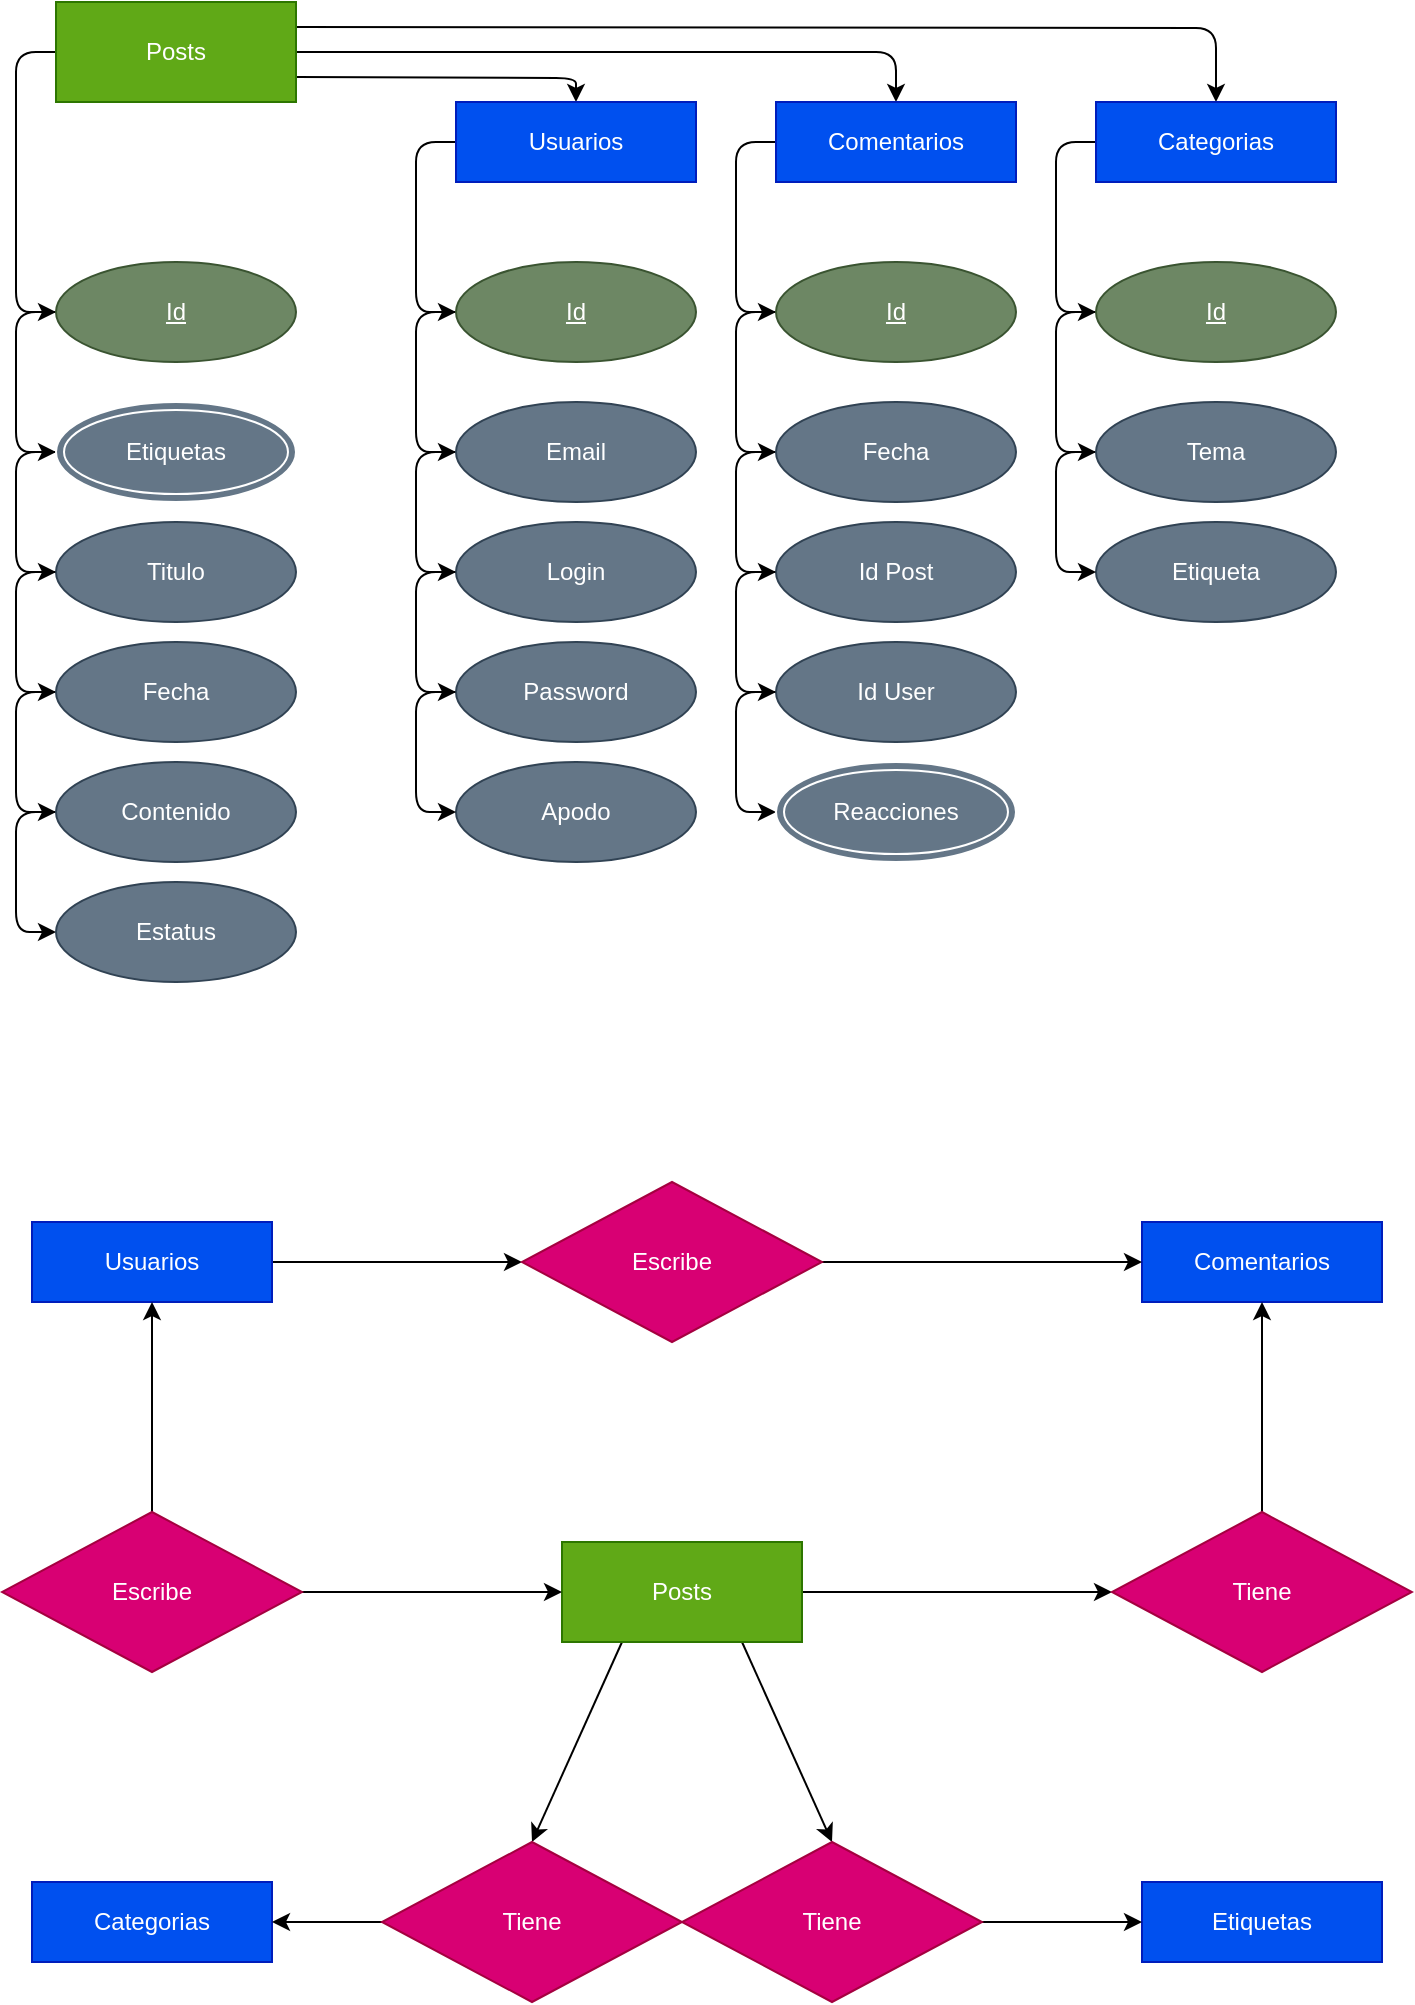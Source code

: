 <mxfile>
    <diagram id="MlHMSxETLu6Jz-4tal9f" name="Page-1">
        <mxGraphModel dx="1066" dy="1564" grid="1" gridSize="10" guides="1" tooltips="1" connect="1" arrows="1" fold="1" page="1" pageScale="1" pageWidth="850" pageHeight="1100" math="0" shadow="0">
            <root>
                <mxCell id="0"/>
                <mxCell id="1" parent="0"/>
                <mxCell id="7" style="edgeStyle=none;html=1;exitX=1;exitY=0.25;exitDx=0;exitDy=0;entryX=0.5;entryY=0;entryDx=0;entryDy=0;" parent="1" source="2" target="6" edge="1">
                    <mxGeometry relative="1" as="geometry">
                        <mxPoint x="787" y="60" as="targetPoint"/>
                        <Array as="points">
                            <mxPoint x="687" y="43"/>
                        </Array>
                    </mxGeometry>
                </mxCell>
                <mxCell id="10" style="edgeStyle=none;html=1;exitX=1;exitY=0.5;exitDx=0;exitDy=0;entryX=0.5;entryY=0;entryDx=0;entryDy=0;" parent="1" source="2" target="4" edge="1">
                    <mxGeometry relative="1" as="geometry">
                        <Array as="points">
                            <mxPoint x="527" y="55"/>
                        </Array>
                    </mxGeometry>
                </mxCell>
                <mxCell id="11" style="edgeStyle=none;html=1;exitX=1;exitY=0.75;exitDx=0;exitDy=0;entryX=0.5;entryY=0;entryDx=0;entryDy=0;" parent="1" source="2" target="3" edge="1">
                    <mxGeometry relative="1" as="geometry">
                        <Array as="points">
                            <mxPoint x="367" y="68"/>
                        </Array>
                    </mxGeometry>
                </mxCell>
                <mxCell id="17" style="edgeStyle=none;html=1;exitX=0;exitY=0.5;exitDx=0;exitDy=0;entryX=0;entryY=0.5;entryDx=0;entryDy=0;" parent="1" source="2" target="12" edge="1">
                    <mxGeometry relative="1" as="geometry">
                        <Array as="points">
                            <mxPoint x="87" y="55"/>
                            <mxPoint x="87" y="185"/>
                        </Array>
                    </mxGeometry>
                </mxCell>
                <mxCell id="2" value="Posts" style="rounded=0;whiteSpace=wrap;html=1;fillColor=#60a917;fontColor=#ffffff;strokeColor=#2D7600;" parent="1" vertex="1">
                    <mxGeometry x="107" y="30" width="120" height="50" as="geometry"/>
                </mxCell>
                <mxCell id="16" style="edgeStyle=none;html=1;exitX=0;exitY=0.5;exitDx=0;exitDy=0;entryX=0;entryY=0.5;entryDx=0;entryDy=0;" parent="1" source="3" target="13" edge="1">
                    <mxGeometry relative="1" as="geometry">
                        <Array as="points">
                            <mxPoint x="287" y="100"/>
                            <mxPoint x="287" y="185"/>
                        </Array>
                    </mxGeometry>
                </mxCell>
                <mxCell id="3" value="Usuarios" style="rounded=0;whiteSpace=wrap;html=1;fillColor=#0050ef;fontColor=#ffffff;strokeColor=#001DBC;" parent="1" vertex="1">
                    <mxGeometry x="307" y="80" width="120" height="40" as="geometry"/>
                </mxCell>
                <mxCell id="40" style="edgeStyle=none;html=1;exitX=0;exitY=0.5;exitDx=0;exitDy=0;entryX=0;entryY=0.5;entryDx=0;entryDy=0;" parent="1" source="4" target="14" edge="1">
                    <mxGeometry relative="1" as="geometry">
                        <Array as="points">
                            <mxPoint x="447" y="100"/>
                            <mxPoint x="447" y="185"/>
                        </Array>
                    </mxGeometry>
                </mxCell>
                <mxCell id="4" value="Comentarios" style="rounded=0;whiteSpace=wrap;html=1;fillColor=#0050ef;fontColor=#ffffff;strokeColor=#001DBC;" parent="1" vertex="1">
                    <mxGeometry x="467" y="80" width="120" height="40" as="geometry"/>
                </mxCell>
                <mxCell id="45" style="edgeStyle=none;html=1;exitX=0;exitY=0.5;exitDx=0;exitDy=0;entryX=0;entryY=0.5;entryDx=0;entryDy=0;" parent="1" source="6" target="15" edge="1">
                    <mxGeometry relative="1" as="geometry">
                        <Array as="points">
                            <mxPoint x="607" y="100"/>
                            <mxPoint x="607" y="185"/>
                        </Array>
                    </mxGeometry>
                </mxCell>
                <mxCell id="6" value="Categorias" style="rounded=0;whiteSpace=wrap;html=1;fillColor=#0050ef;fontColor=#ffffff;strokeColor=#001DBC;" parent="1" vertex="1">
                    <mxGeometry x="627" y="80" width="120" height="40" as="geometry"/>
                </mxCell>
                <mxCell id="48" style="edgeStyle=none;html=1;exitX=0;exitY=0.5;exitDx=0;exitDy=0;entryX=0;entryY=0.5;entryDx=0;entryDy=0;" parent="1" source="12" target="38" edge="1">
                    <mxGeometry relative="1" as="geometry">
                        <Array as="points">
                            <mxPoint x="87" y="185"/>
                            <mxPoint x="87" y="255"/>
                        </Array>
                    </mxGeometry>
                </mxCell>
                <mxCell id="12" value="&lt;u&gt;Id&lt;/u&gt;" style="ellipse;whiteSpace=wrap;html=1;fillColor=#6d8764;fontColor=#ffffff;strokeColor=#3A5431;" parent="1" vertex="1">
                    <mxGeometry x="107" y="160" width="120" height="50" as="geometry"/>
                </mxCell>
                <mxCell id="33" style="edgeStyle=none;html=1;exitX=0;exitY=0.5;exitDx=0;exitDy=0;entryX=0;entryY=0.5;entryDx=0;entryDy=0;" parent="1" source="13" target="31" edge="1">
                    <mxGeometry relative="1" as="geometry">
                        <Array as="points">
                            <mxPoint x="287" y="185"/>
                            <mxPoint x="287" y="255"/>
                        </Array>
                    </mxGeometry>
                </mxCell>
                <mxCell id="13" value="&lt;u&gt;Id&lt;/u&gt;" style="ellipse;whiteSpace=wrap;html=1;fillColor=#6d8764;fontColor=#ffffff;strokeColor=#3A5431;" parent="1" vertex="1">
                    <mxGeometry x="307" y="160" width="120" height="50" as="geometry"/>
                </mxCell>
                <mxCell id="41" style="edgeStyle=none;html=1;exitX=0;exitY=0.5;exitDx=0;exitDy=0;entryX=0;entryY=0.5;entryDx=0;entryDy=0;" parent="1" source="14" target="27" edge="1">
                    <mxGeometry relative="1" as="geometry">
                        <Array as="points">
                            <mxPoint x="447" y="185"/>
                            <mxPoint x="447" y="255"/>
                        </Array>
                    </mxGeometry>
                </mxCell>
                <mxCell id="14" value="&lt;u&gt;Id&lt;/u&gt;" style="ellipse;whiteSpace=wrap;html=1;fillColor=#6d8764;fontColor=#ffffff;strokeColor=#3A5431;" parent="1" vertex="1">
                    <mxGeometry x="467" y="160" width="120" height="50" as="geometry"/>
                </mxCell>
                <mxCell id="46" style="edgeStyle=none;html=1;exitX=0;exitY=0.5;exitDx=0;exitDy=0;entryX=0;entryY=0.5;entryDx=0;entryDy=0;" parent="1" source="15" target="23" edge="1">
                    <mxGeometry relative="1" as="geometry">
                        <Array as="points">
                            <mxPoint x="607" y="185"/>
                            <mxPoint x="607" y="255"/>
                        </Array>
                    </mxGeometry>
                </mxCell>
                <mxCell id="15" value="&lt;u&gt;Id&lt;/u&gt;" style="ellipse;whiteSpace=wrap;html=1;fillColor=#6d8764;fontColor=#ffffff;strokeColor=#3A5431;" parent="1" vertex="1">
                    <mxGeometry x="627" y="160" width="120" height="50" as="geometry"/>
                </mxCell>
                <mxCell id="50" style="edgeStyle=none;html=1;exitX=0;exitY=0.5;exitDx=0;exitDy=0;entryX=0;entryY=0.5;entryDx=0;entryDy=0;" parent="1" source="19" target="20" edge="1">
                    <mxGeometry relative="1" as="geometry">
                        <Array as="points">
                            <mxPoint x="87" y="315"/>
                            <mxPoint x="87" y="375"/>
                        </Array>
                    </mxGeometry>
                </mxCell>
                <mxCell id="19" value="Titulo" style="ellipse;whiteSpace=wrap;html=1;fillColor=#647687;fontColor=#ffffff;strokeColor=#314354;" parent="1" vertex="1">
                    <mxGeometry x="107" y="290" width="120" height="50" as="geometry"/>
                </mxCell>
                <mxCell id="51" style="edgeStyle=none;html=1;exitX=0;exitY=0.5;exitDx=0;exitDy=0;entryX=0;entryY=0.5;entryDx=0;entryDy=0;" parent="1" source="20" target="21" edge="1">
                    <mxGeometry relative="1" as="geometry">
                        <Array as="points">
                            <mxPoint x="87" y="375"/>
                            <mxPoint x="87" y="435"/>
                        </Array>
                    </mxGeometry>
                </mxCell>
                <mxCell id="20" value="Fecha" style="ellipse;whiteSpace=wrap;html=1;fillColor=#647687;fontColor=#ffffff;strokeColor=#314354;" parent="1" vertex="1">
                    <mxGeometry x="107" y="350" width="120" height="50" as="geometry"/>
                </mxCell>
                <mxCell id="52" style="edgeStyle=none;html=1;exitX=0;exitY=0.5;exitDx=0;exitDy=0;entryX=0;entryY=0.5;entryDx=0;entryDy=0;" parent="1" source="21" target="37" edge="1">
                    <mxGeometry relative="1" as="geometry">
                        <Array as="points">
                            <mxPoint x="87" y="435"/>
                            <mxPoint x="87" y="495"/>
                        </Array>
                    </mxGeometry>
                </mxCell>
                <mxCell id="21" value="Contenido" style="ellipse;whiteSpace=wrap;html=1;fillColor=#647687;fontColor=#ffffff;strokeColor=#314354;" parent="1" vertex="1">
                    <mxGeometry x="107" y="410" width="120" height="50" as="geometry"/>
                </mxCell>
                <mxCell id="22" value="Etiqueta" style="ellipse;whiteSpace=wrap;html=1;fillColor=#647687;fontColor=#ffffff;strokeColor=#314354;" parent="1" vertex="1">
                    <mxGeometry x="627" y="290" width="120" height="50" as="geometry"/>
                </mxCell>
                <mxCell id="47" style="edgeStyle=none;html=1;exitX=0;exitY=0.5;exitDx=0;exitDy=0;entryX=0;entryY=0.5;entryDx=0;entryDy=0;" parent="1" source="23" target="22" edge="1">
                    <mxGeometry relative="1" as="geometry">
                        <Array as="points">
                            <mxPoint x="607" y="255"/>
                            <mxPoint x="607" y="315"/>
                        </Array>
                    </mxGeometry>
                </mxCell>
                <mxCell id="23" value="Tema" style="ellipse;whiteSpace=wrap;html=1;fillColor=#647687;fontColor=#ffffff;strokeColor=#314354;" parent="1" vertex="1">
                    <mxGeometry x="627" y="230" width="120" height="50" as="geometry"/>
                </mxCell>
                <mxCell id="44" style="edgeStyle=none;html=1;exitX=0;exitY=0.5;exitDx=0;exitDy=0;entryX=0;entryY=0.5;entryDx=0;entryDy=0;" parent="1" source="25" target="39" edge="1">
                    <mxGeometry relative="1" as="geometry">
                        <Array as="points">
                            <mxPoint x="447" y="375"/>
                            <mxPoint x="447" y="435"/>
                        </Array>
                    </mxGeometry>
                </mxCell>
                <mxCell id="25" value="Id User" style="ellipse;whiteSpace=wrap;html=1;fillColor=#647687;fontColor=#ffffff;strokeColor=#314354;" parent="1" vertex="1">
                    <mxGeometry x="467" y="350" width="120" height="50" as="geometry"/>
                </mxCell>
                <mxCell id="43" style="edgeStyle=none;html=1;exitX=0;exitY=0.5;exitDx=0;exitDy=0;entryX=0;entryY=0.5;entryDx=0;entryDy=0;" parent="1" source="26" target="25" edge="1">
                    <mxGeometry relative="1" as="geometry">
                        <Array as="points">
                            <mxPoint x="447" y="315"/>
                            <mxPoint x="447" y="375"/>
                        </Array>
                    </mxGeometry>
                </mxCell>
                <mxCell id="26" value="Id Post" style="ellipse;whiteSpace=wrap;html=1;fillColor=#647687;fontColor=#ffffff;strokeColor=#314354;" parent="1" vertex="1">
                    <mxGeometry x="467" y="290" width="120" height="50" as="geometry"/>
                </mxCell>
                <mxCell id="42" style="edgeStyle=none;html=1;exitX=0;exitY=0.5;exitDx=0;exitDy=0;entryX=0;entryY=0.5;entryDx=0;entryDy=0;" parent="1" source="27" target="26" edge="1">
                    <mxGeometry relative="1" as="geometry">
                        <Array as="points">
                            <mxPoint x="447" y="255"/>
                            <mxPoint x="447" y="315"/>
                        </Array>
                    </mxGeometry>
                </mxCell>
                <mxCell id="27" value="Fecha" style="ellipse;whiteSpace=wrap;html=1;fillColor=#647687;fontColor=#ffffff;strokeColor=#314354;" parent="1" vertex="1">
                    <mxGeometry x="467" y="230" width="120" height="50" as="geometry"/>
                </mxCell>
                <mxCell id="28" value="Apodo" style="ellipse;whiteSpace=wrap;html=1;fillColor=#647687;fontColor=#ffffff;strokeColor=#314354;" parent="1" vertex="1">
                    <mxGeometry x="307" y="410" width="120" height="50" as="geometry"/>
                </mxCell>
                <mxCell id="36" style="edgeStyle=none;html=1;exitX=0;exitY=0.5;exitDx=0;exitDy=0;entryX=0;entryY=0.5;entryDx=0;entryDy=0;" parent="1" source="29" target="28" edge="1">
                    <mxGeometry relative="1" as="geometry">
                        <Array as="points">
                            <mxPoint x="287" y="375"/>
                            <mxPoint x="287" y="435"/>
                        </Array>
                    </mxGeometry>
                </mxCell>
                <mxCell id="29" value="Password" style="ellipse;whiteSpace=wrap;html=1;fillColor=#647687;fontColor=#ffffff;strokeColor=#314354;" parent="1" vertex="1">
                    <mxGeometry x="307" y="350" width="120" height="50" as="geometry"/>
                </mxCell>
                <mxCell id="35" style="edgeStyle=none;html=1;exitX=0;exitY=0.5;exitDx=0;exitDy=0;entryX=0;entryY=0.5;entryDx=0;entryDy=0;" parent="1" source="30" target="29" edge="1">
                    <mxGeometry relative="1" as="geometry">
                        <Array as="points">
                            <mxPoint x="287" y="315"/>
                            <mxPoint x="287" y="375"/>
                        </Array>
                    </mxGeometry>
                </mxCell>
                <mxCell id="30" value="Login" style="ellipse;whiteSpace=wrap;html=1;fillColor=#647687;fontColor=#ffffff;strokeColor=#314354;" parent="1" vertex="1">
                    <mxGeometry x="307" y="290" width="120" height="50" as="geometry"/>
                </mxCell>
                <mxCell id="34" style="edgeStyle=none;html=1;exitX=0;exitY=0.5;exitDx=0;exitDy=0;entryX=0;entryY=0.5;entryDx=0;entryDy=0;" parent="1" source="31" target="30" edge="1">
                    <mxGeometry relative="1" as="geometry">
                        <Array as="points">
                            <mxPoint x="287" y="255"/>
                            <mxPoint x="287" y="315"/>
                        </Array>
                    </mxGeometry>
                </mxCell>
                <mxCell id="31" value="Email" style="ellipse;whiteSpace=wrap;html=1;fillColor=#647687;fontColor=#ffffff;strokeColor=#314354;" parent="1" vertex="1">
                    <mxGeometry x="307" y="230" width="120" height="50" as="geometry"/>
                </mxCell>
                <mxCell id="37" value="Estatus" style="ellipse;whiteSpace=wrap;html=1;fillColor=#647687;fontColor=#ffffff;strokeColor=#314354;" parent="1" vertex="1">
                    <mxGeometry x="107" y="470" width="120" height="50" as="geometry"/>
                </mxCell>
                <mxCell id="49" style="edgeStyle=none;html=1;exitX=0;exitY=0.5;exitDx=0;exitDy=0;entryX=0;entryY=0.5;entryDx=0;entryDy=0;" parent="1" source="38" target="19" edge="1">
                    <mxGeometry relative="1" as="geometry">
                        <Array as="points">
                            <mxPoint x="87" y="255"/>
                            <mxPoint x="87" y="315"/>
                        </Array>
                    </mxGeometry>
                </mxCell>
                <mxCell id="38" value="Etiquetas" style="ellipse;shape=doubleEllipse;whiteSpace=wrap;html=1;shadow=0;strokeColor=#FFFFFF;fillColor=#647687;fontColor=#ffffff;" parent="1" vertex="1">
                    <mxGeometry x="107" y="230" width="120" height="50" as="geometry"/>
                </mxCell>
                <mxCell id="39" value="Reacciones" style="ellipse;shape=doubleEllipse;whiteSpace=wrap;html=1;shadow=0;strokeColor=#FFFFFF;fillColor=#647687;fontColor=#ffffff;" parent="1" vertex="1">
                    <mxGeometry x="467" y="410" width="120" height="50" as="geometry"/>
                </mxCell>
                <mxCell id="66" style="edgeStyle=none;html=1;exitX=1;exitY=0.5;exitDx=0;exitDy=0;entryX=0;entryY=0.5;entryDx=0;entryDy=0;" edge="1" parent="1" source="53" target="61">
                    <mxGeometry relative="1" as="geometry"/>
                </mxCell>
                <mxCell id="68" style="edgeStyle=none;html=1;exitX=0.25;exitY=1;exitDx=0;exitDy=0;entryX=0.5;entryY=0;entryDx=0;entryDy=0;" edge="1" parent="1" source="53" target="59">
                    <mxGeometry relative="1" as="geometry"/>
                </mxCell>
                <mxCell id="71" style="edgeStyle=none;html=1;exitX=0.75;exitY=1;exitDx=0;exitDy=0;entryX=0.5;entryY=0;entryDx=0;entryDy=0;" edge="1" parent="1" source="53" target="70">
                    <mxGeometry relative="1" as="geometry"/>
                </mxCell>
                <mxCell id="53" value="Posts" style="rounded=0;whiteSpace=wrap;html=1;fillColor=#60a917;fontColor=#ffffff;strokeColor=#2D7600;" vertex="1" parent="1">
                    <mxGeometry x="360" y="800" width="120" height="50" as="geometry"/>
                </mxCell>
                <mxCell id="64" style="edgeStyle=none;html=1;exitX=1;exitY=0.5;exitDx=0;exitDy=0;entryX=0;entryY=0.5;entryDx=0;entryDy=0;" edge="1" parent="1" source="54" target="60">
                    <mxGeometry relative="1" as="geometry"/>
                </mxCell>
                <mxCell id="54" value="Usuarios" style="rounded=0;whiteSpace=wrap;html=1;fillColor=#0050ef;fontColor=#ffffff;strokeColor=#001DBC;" vertex="1" parent="1">
                    <mxGeometry x="95" y="640" width="120" height="40" as="geometry"/>
                </mxCell>
                <mxCell id="55" value="Comentarios" style="rounded=0;whiteSpace=wrap;html=1;fillColor=#0050ef;fontColor=#ffffff;strokeColor=#001DBC;" vertex="1" parent="1">
                    <mxGeometry x="650" y="640" width="120" height="40" as="geometry"/>
                </mxCell>
                <mxCell id="56" value="Categorias" style="rounded=0;whiteSpace=wrap;html=1;fillColor=#0050ef;fontColor=#ffffff;strokeColor=#001DBC;" vertex="1" parent="1">
                    <mxGeometry x="95" y="970" width="120" height="40" as="geometry"/>
                </mxCell>
                <mxCell id="57" value="Etiquetas" style="rounded=0;whiteSpace=wrap;html=1;fillColor=#0050ef;fontColor=#ffffff;strokeColor=#001DBC;" vertex="1" parent="1">
                    <mxGeometry x="650" y="970" width="120" height="40" as="geometry"/>
                </mxCell>
                <mxCell id="62" style="edgeStyle=none;html=1;exitX=1;exitY=0.5;exitDx=0;exitDy=0;entryX=0;entryY=0.5;entryDx=0;entryDy=0;" edge="1" parent="1" source="58" target="53">
                    <mxGeometry relative="1" as="geometry"/>
                </mxCell>
                <mxCell id="63" style="edgeStyle=none;html=1;exitX=0.5;exitY=0;exitDx=0;exitDy=0;entryX=0.5;entryY=1;entryDx=0;entryDy=0;" edge="1" parent="1" source="58" target="54">
                    <mxGeometry relative="1" as="geometry"/>
                </mxCell>
                <mxCell id="58" value="Escribe" style="rhombus;whiteSpace=wrap;html=1;fillColor=#d80073;fontColor=#ffffff;strokeColor=#A50040;" vertex="1" parent="1">
                    <mxGeometry x="80" y="785" width="150" height="80" as="geometry"/>
                </mxCell>
                <mxCell id="69" style="edgeStyle=none;html=1;exitX=0;exitY=0.5;exitDx=0;exitDy=0;entryX=1;entryY=0.5;entryDx=0;entryDy=0;" edge="1" parent="1" source="59" target="56">
                    <mxGeometry relative="1" as="geometry"/>
                </mxCell>
                <mxCell id="59" value="Tiene" style="rhombus;whiteSpace=wrap;html=1;fillColor=#d80073;fontColor=#ffffff;strokeColor=#A50040;" vertex="1" parent="1">
                    <mxGeometry x="270" y="950" width="150" height="80" as="geometry"/>
                </mxCell>
                <mxCell id="65" style="edgeStyle=none;html=1;exitX=1;exitY=0.5;exitDx=0;exitDy=0;entryX=0;entryY=0.5;entryDx=0;entryDy=0;" edge="1" parent="1" source="60" target="55">
                    <mxGeometry relative="1" as="geometry"/>
                </mxCell>
                <mxCell id="60" value="Escribe" style="rhombus;whiteSpace=wrap;html=1;fillColor=#d80073;fontColor=#ffffff;strokeColor=#A50040;" vertex="1" parent="1">
                    <mxGeometry x="340" y="620" width="150" height="80" as="geometry"/>
                </mxCell>
                <mxCell id="67" style="edgeStyle=none;html=1;exitX=0.5;exitY=0;exitDx=0;exitDy=0;entryX=0.5;entryY=1;entryDx=0;entryDy=0;" edge="1" parent="1" source="61" target="55">
                    <mxGeometry relative="1" as="geometry"/>
                </mxCell>
                <mxCell id="61" value="Tiene" style="rhombus;whiteSpace=wrap;html=1;fillColor=#d80073;fontColor=#ffffff;strokeColor=#A50040;" vertex="1" parent="1">
                    <mxGeometry x="635" y="785" width="150" height="80" as="geometry"/>
                </mxCell>
                <mxCell id="72" style="edgeStyle=none;html=1;exitX=1;exitY=0.5;exitDx=0;exitDy=0;entryX=0;entryY=0.5;entryDx=0;entryDy=0;" edge="1" parent="1" source="70" target="57">
                    <mxGeometry relative="1" as="geometry"/>
                </mxCell>
                <mxCell id="70" value="Tiene" style="rhombus;whiteSpace=wrap;html=1;fillColor=#d80073;fontColor=#ffffff;strokeColor=#A50040;" vertex="1" parent="1">
                    <mxGeometry x="420" y="950" width="150" height="80" as="geometry"/>
                </mxCell>
            </root>
        </mxGraphModel>
    </diagram>
</mxfile>